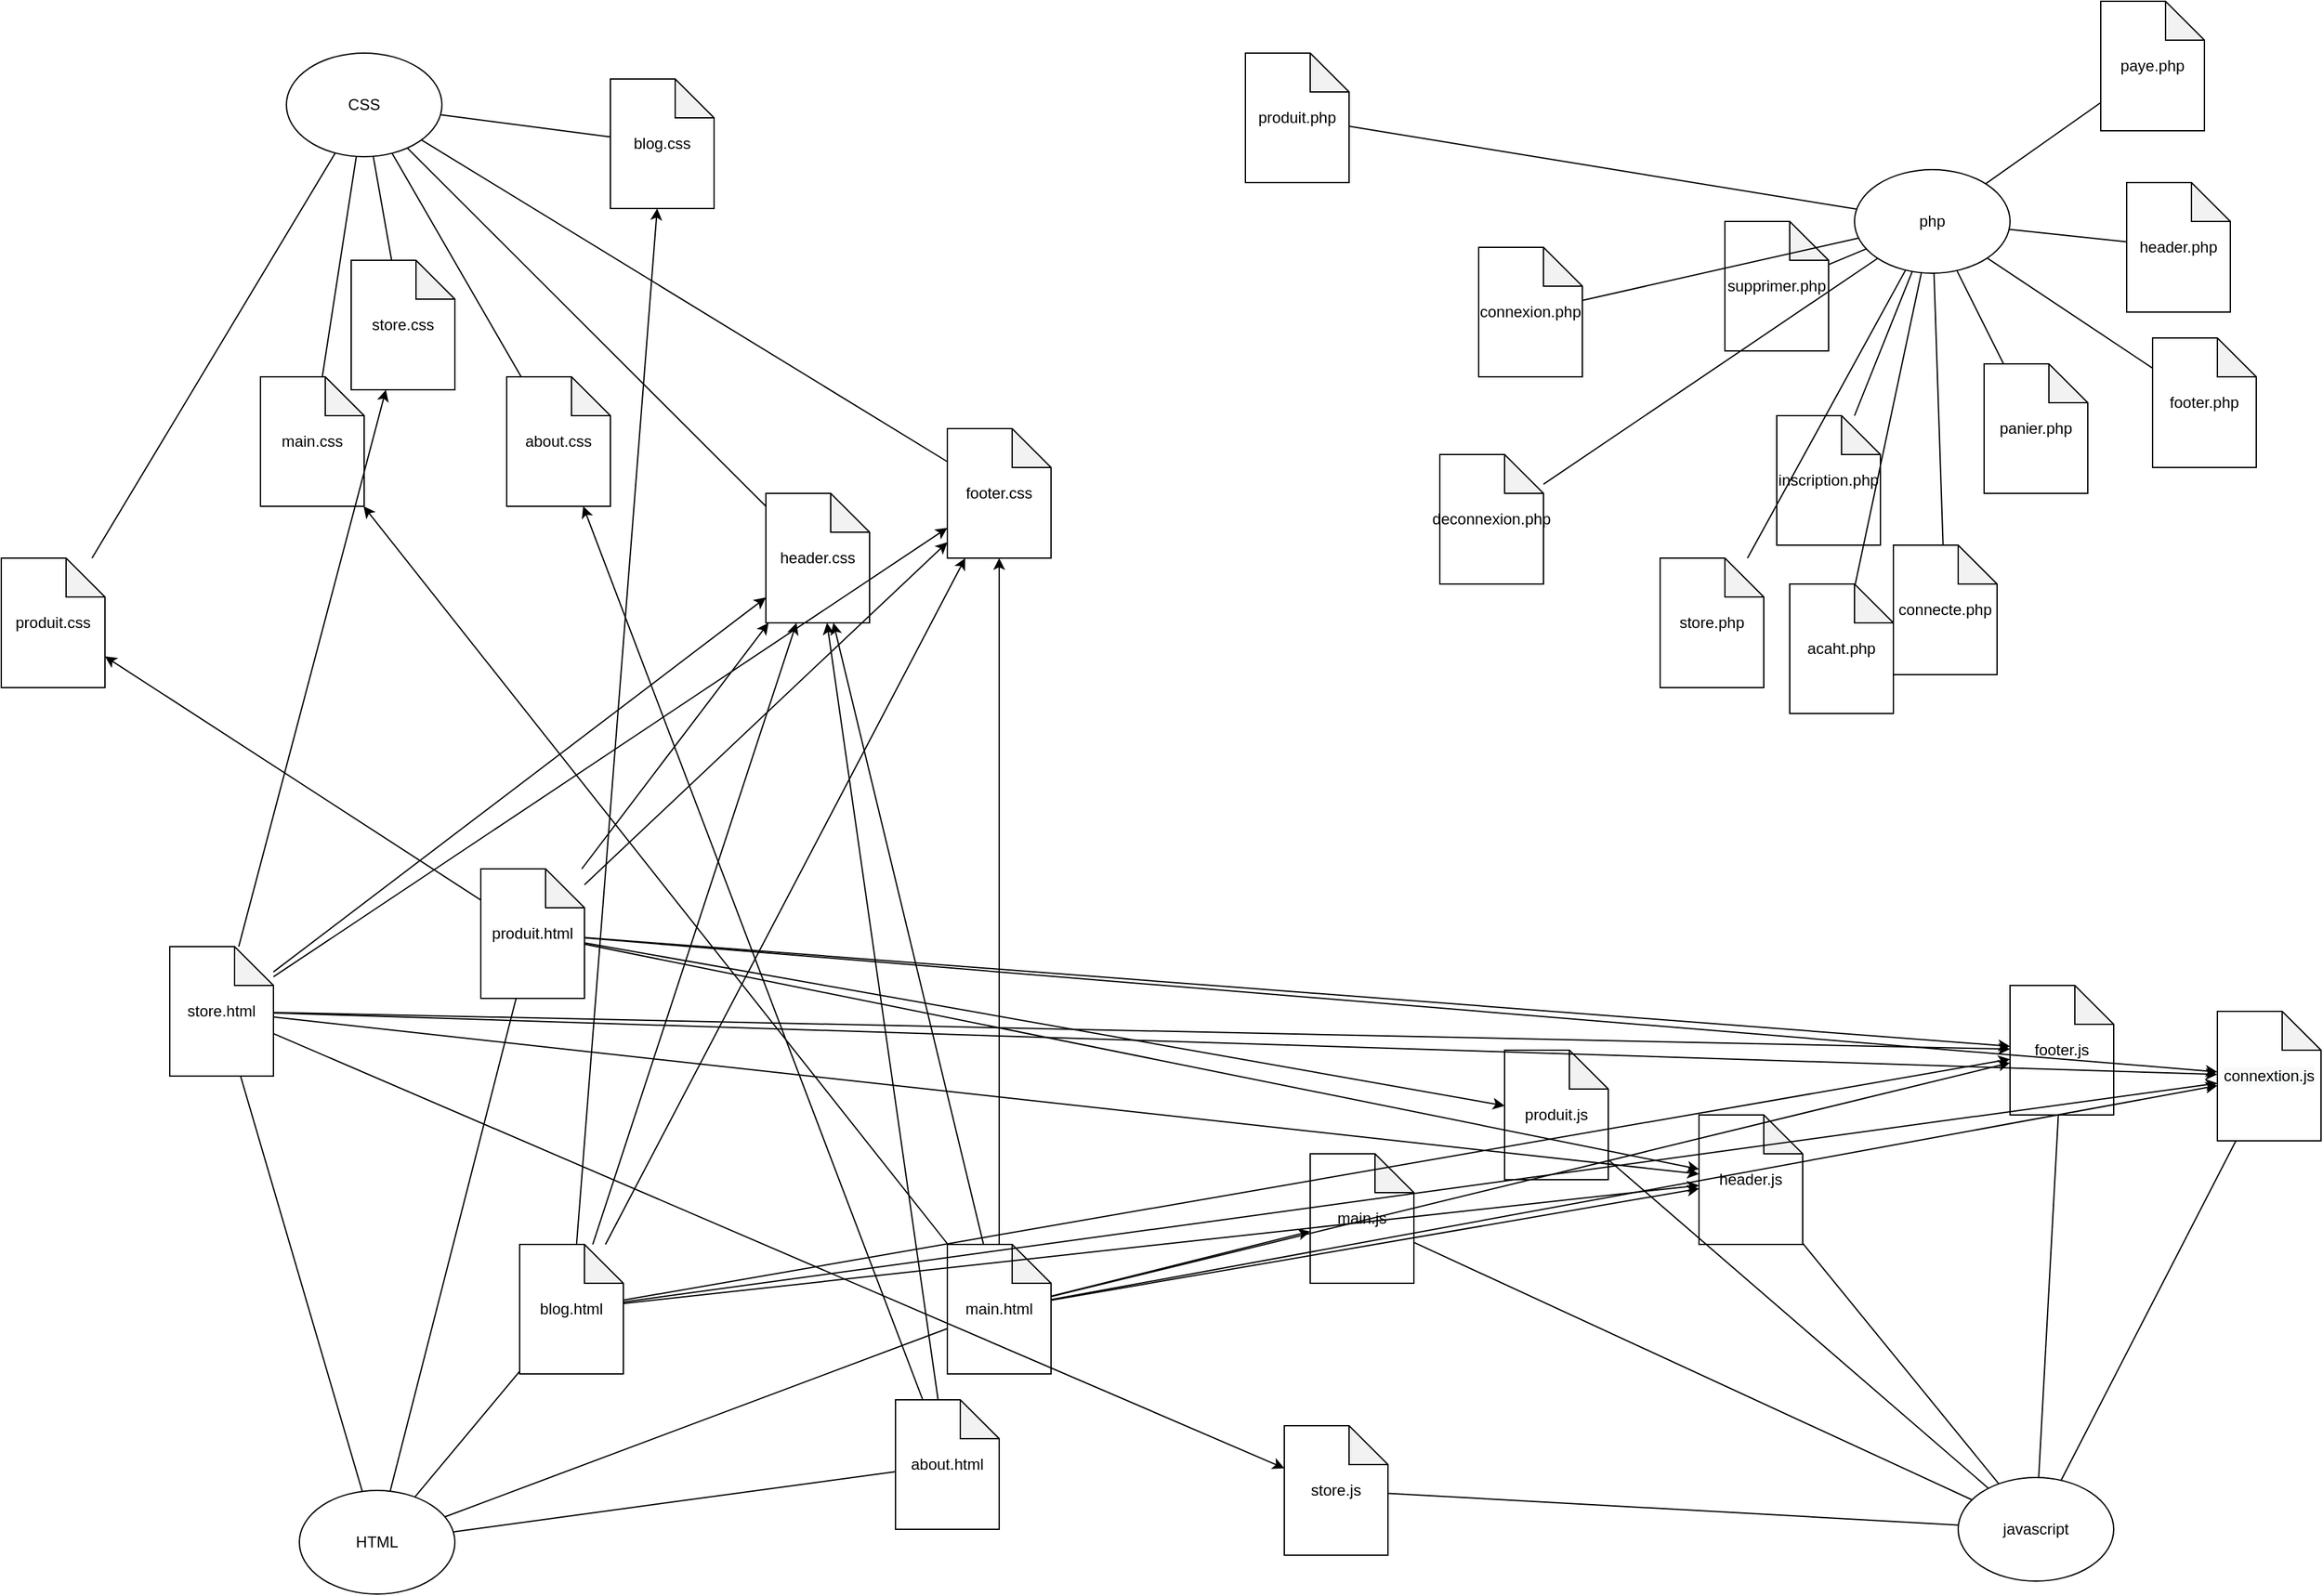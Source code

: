 <mxfile version="13.10.0" type="github">
  <diagram name="Page-1" id="8ce9d11a-91a2-4d17-14d8-a56ed91bf033">
    <mxGraphModel dx="4090" dy="2405" grid="1" gridSize="10" guides="1" tooltips="1" connect="1" arrows="1" fold="1" page="1" pageScale="1" pageWidth="1920" pageHeight="1200" background="#ffffff" math="0" shadow="0">
      <root>
        <mxCell id="0" />
        <mxCell id="1" parent="0" />
        <mxCell id="dPuqAsSQv-2_A22P20ct-1" value="HTML" style="ellipse;whiteSpace=wrap;html=1;" vertex="1" parent="1">
          <mxGeometry x="30" y="1130" width="120" height="80" as="geometry" />
        </mxCell>
        <mxCell id="dPuqAsSQv-2_A22P20ct-2" value="main.html" style="shape=note;whiteSpace=wrap;html=1;backgroundOutline=1;darkOpacity=0.05;" vertex="1" parent="1">
          <mxGeometry x="530" y="940" width="80" height="100" as="geometry" />
        </mxCell>
        <mxCell id="dPuqAsSQv-2_A22P20ct-3" value="store.html" style="shape=note;whiteSpace=wrap;html=1;backgroundOutline=1;darkOpacity=0.05;" vertex="1" parent="1">
          <mxGeometry x="-70" y="710" width="80" height="100" as="geometry" />
        </mxCell>
        <mxCell id="dPuqAsSQv-2_A22P20ct-4" value="produit.html" style="shape=note;whiteSpace=wrap;html=1;backgroundOutline=1;darkOpacity=0.05;" vertex="1" parent="1">
          <mxGeometry x="170" y="650" width="80" height="100" as="geometry" />
        </mxCell>
        <mxCell id="dPuqAsSQv-2_A22P20ct-5" value="blog.html" style="shape=note;whiteSpace=wrap;html=1;backgroundOutline=1;darkOpacity=0.05;" vertex="1" parent="1">
          <mxGeometry x="200" y="940" width="80" height="100" as="geometry" />
        </mxCell>
        <mxCell id="dPuqAsSQv-2_A22P20ct-6" value="about.html" style="shape=note;whiteSpace=wrap;html=1;backgroundOutline=1;darkOpacity=0.05;" vertex="1" parent="1">
          <mxGeometry x="490" y="1060" width="80" height="100" as="geometry" />
        </mxCell>
        <mxCell id="dPuqAsSQv-2_A22P20ct-7" value="CSS" style="ellipse;whiteSpace=wrap;html=1;" vertex="1" parent="1">
          <mxGeometry x="20" y="20" width="120" height="80" as="geometry" />
        </mxCell>
        <mxCell id="dPuqAsSQv-2_A22P20ct-8" value="main.css" style="shape=note;whiteSpace=wrap;html=1;backgroundOutline=1;darkOpacity=0.05;" vertex="1" parent="1">
          <mxGeometry y="270" width="80" height="100" as="geometry" />
        </mxCell>
        <mxCell id="dPuqAsSQv-2_A22P20ct-9" value="store.css" style="shape=note;whiteSpace=wrap;html=1;backgroundOutline=1;darkOpacity=0.05;" vertex="1" parent="1">
          <mxGeometry x="70" y="180" width="80" height="100" as="geometry" />
        </mxCell>
        <mxCell id="dPuqAsSQv-2_A22P20ct-10" value="produit.css" style="shape=note;whiteSpace=wrap;html=1;backgroundOutline=1;darkOpacity=0.05;" vertex="1" parent="1">
          <mxGeometry x="-200" y="410" width="80" height="100" as="geometry" />
        </mxCell>
        <mxCell id="dPuqAsSQv-2_A22P20ct-11" value="header.css" style="shape=note;whiteSpace=wrap;html=1;backgroundOutline=1;darkOpacity=0.05;" vertex="1" parent="1">
          <mxGeometry x="390" y="360" width="80" height="100" as="geometry" />
        </mxCell>
        <mxCell id="dPuqAsSQv-2_A22P20ct-12" value="footer.css" style="shape=note;whiteSpace=wrap;html=1;backgroundOutline=1;darkOpacity=0.05;" vertex="1" parent="1">
          <mxGeometry x="530" y="310" width="80" height="100" as="geometry" />
        </mxCell>
        <mxCell id="dPuqAsSQv-2_A22P20ct-13" value="blog.css" style="shape=note;whiteSpace=wrap;html=1;backgroundOutline=1;darkOpacity=0.05;" vertex="1" parent="1">
          <mxGeometry x="270" y="40" width="80" height="100" as="geometry" />
        </mxCell>
        <mxCell id="dPuqAsSQv-2_A22P20ct-15" value="about.css" style="shape=note;whiteSpace=wrap;html=1;backgroundOutline=1;darkOpacity=0.05;" vertex="1" parent="1">
          <mxGeometry x="190" y="270" width="80" height="100" as="geometry" />
        </mxCell>
        <mxCell id="dPuqAsSQv-2_A22P20ct-16" value="javascript" style="ellipse;whiteSpace=wrap;html=1;" vertex="1" parent="1">
          <mxGeometry x="1310" y="1120" width="120" height="80" as="geometry" />
        </mxCell>
        <mxCell id="dPuqAsSQv-2_A22P20ct-17" value="main.js" style="shape=note;whiteSpace=wrap;html=1;backgroundOutline=1;darkOpacity=0.05;" vertex="1" parent="1">
          <mxGeometry x="810" y="870" width="80" height="100" as="geometry" />
        </mxCell>
        <mxCell id="dPuqAsSQv-2_A22P20ct-18" value="store.js" style="shape=note;whiteSpace=wrap;html=1;backgroundOutline=1;darkOpacity=0.05;" vertex="1" parent="1">
          <mxGeometry x="790" y="1080" width="80" height="100" as="geometry" />
        </mxCell>
        <mxCell id="dPuqAsSQv-2_A22P20ct-19" value="produit.js" style="shape=note;whiteSpace=wrap;html=1;backgroundOutline=1;darkOpacity=0.05;" vertex="1" parent="1">
          <mxGeometry x="960" y="790" width="80" height="100" as="geometry" />
        </mxCell>
        <mxCell id="dPuqAsSQv-2_A22P20ct-20" value="header.js" style="shape=note;whiteSpace=wrap;html=1;backgroundOutline=1;darkOpacity=0.05;" vertex="1" parent="1">
          <mxGeometry x="1110" y="840" width="80" height="100" as="geometry" />
        </mxCell>
        <mxCell id="dPuqAsSQv-2_A22P20ct-21" value="footer.js" style="shape=note;whiteSpace=wrap;html=1;backgroundOutline=1;darkOpacity=0.05;" vertex="1" parent="1">
          <mxGeometry x="1350" y="740" width="80" height="100" as="geometry" />
        </mxCell>
        <mxCell id="dPuqAsSQv-2_A22P20ct-22" value="&#xa;&#xa;&lt;span style=&quot;color: rgb(0, 0, 0); font-family: helvetica; font-size: 12px; font-style: normal; font-weight: 400; letter-spacing: normal; text-align: center; text-indent: 0px; text-transform: none; word-spacing: 0px; background-color: rgb(248, 249, 250); display: inline; float: none;&quot;&gt;connextion.js&lt;/span&gt;&#xa;&#xa;" style="shape=note;whiteSpace=wrap;html=1;backgroundOutline=1;darkOpacity=0.05;" vertex="1" parent="1">
          <mxGeometry x="1510" y="760" width="80" height="100" as="geometry" />
        </mxCell>
        <mxCell id="dPuqAsSQv-2_A22P20ct-25" value="php" style="ellipse;whiteSpace=wrap;html=1;" vertex="1" parent="1">
          <mxGeometry x="1230" y="110" width="120" height="80" as="geometry" />
        </mxCell>
        <mxCell id="dPuqAsSQv-2_A22P20ct-26" value="produit.php" style="shape=note;whiteSpace=wrap;html=1;backgroundOutline=1;darkOpacity=0.05;" vertex="1" parent="1">
          <mxGeometry x="760" y="20" width="80" height="100" as="geometry" />
        </mxCell>
        <mxCell id="dPuqAsSQv-2_A22P20ct-27" value="store.php" style="shape=note;whiteSpace=wrap;html=1;backgroundOutline=1;darkOpacity=0.05;" vertex="1" parent="1">
          <mxGeometry x="1080" y="410" width="80" height="100" as="geometry" />
        </mxCell>
        <mxCell id="dPuqAsSQv-2_A22P20ct-28" value="header.php" style="shape=note;whiteSpace=wrap;html=1;backgroundOutline=1;darkOpacity=0.05;" vertex="1" parent="1">
          <mxGeometry x="1440" y="120" width="80" height="100" as="geometry" />
        </mxCell>
        <mxCell id="dPuqAsSQv-2_A22P20ct-29" value="footer.php" style="shape=note;whiteSpace=wrap;html=1;backgroundOutline=1;darkOpacity=0.05;" vertex="1" parent="1">
          <mxGeometry x="1460" y="240" width="80" height="100" as="geometry" />
        </mxCell>
        <mxCell id="dPuqAsSQv-2_A22P20ct-30" value="acaht.php" style="shape=note;whiteSpace=wrap;html=1;backgroundOutline=1;darkOpacity=0.05;" vertex="1" parent="1">
          <mxGeometry x="1180" y="430" width="80" height="100" as="geometry" />
        </mxCell>
        <mxCell id="dPuqAsSQv-2_A22P20ct-31" value="connecte.php" style="shape=note;whiteSpace=wrap;html=1;backgroundOutline=1;darkOpacity=0.05;" vertex="1" parent="1">
          <mxGeometry x="1260" y="400" width="80" height="100" as="geometry" />
        </mxCell>
        <mxCell id="dPuqAsSQv-2_A22P20ct-32" value="connexion.php" style="shape=note;whiteSpace=wrap;html=1;backgroundOutline=1;darkOpacity=0.05;" vertex="1" parent="1">
          <mxGeometry x="940" y="170" width="80" height="100" as="geometry" />
        </mxCell>
        <mxCell id="dPuqAsSQv-2_A22P20ct-33" value="deconnexion.php" style="shape=note;whiteSpace=wrap;html=1;backgroundOutline=1;darkOpacity=0.05;" vertex="1" parent="1">
          <mxGeometry x="910" y="330" width="80" height="100" as="geometry" />
        </mxCell>
        <mxCell id="dPuqAsSQv-2_A22P20ct-34" value="inscription.php" style="shape=note;whiteSpace=wrap;html=1;backgroundOutline=1;darkOpacity=0.05;" vertex="1" parent="1">
          <mxGeometry x="1170" y="300" width="80" height="100" as="geometry" />
        </mxCell>
        <mxCell id="dPuqAsSQv-2_A22P20ct-35" value="panier.php" style="shape=note;whiteSpace=wrap;html=1;backgroundOutline=1;darkOpacity=0.05;" vertex="1" parent="1">
          <mxGeometry x="1330" y="260" width="80" height="100" as="geometry" />
        </mxCell>
        <mxCell id="dPuqAsSQv-2_A22P20ct-36" value="paye.php" style="shape=note;whiteSpace=wrap;html=1;backgroundOutline=1;darkOpacity=0.05;" vertex="1" parent="1">
          <mxGeometry x="1420" y="-20" width="80" height="100" as="geometry" />
        </mxCell>
        <mxCell id="dPuqAsSQv-2_A22P20ct-37" value="supprimer.php" style="shape=note;whiteSpace=wrap;html=1;backgroundOutline=1;darkOpacity=0.05;" vertex="1" parent="1">
          <mxGeometry x="1130" y="150" width="80" height="100" as="geometry" />
        </mxCell>
        <mxCell id="dPuqAsSQv-2_A22P20ct-38" value="" style="endArrow=none;html=1;" edge="1" parent="1" source="dPuqAsSQv-2_A22P20ct-4" target="dPuqAsSQv-2_A22P20ct-1">
          <mxGeometry width="50" height="50" relative="1" as="geometry">
            <mxPoint x="-70" y="1180" as="sourcePoint" />
            <mxPoint x="-20" y="1130" as="targetPoint" />
          </mxGeometry>
        </mxCell>
        <mxCell id="dPuqAsSQv-2_A22P20ct-40" value="" style="endArrow=none;html=1;" edge="1" parent="1" source="dPuqAsSQv-2_A22P20ct-1" target="dPuqAsSQv-2_A22P20ct-2">
          <mxGeometry width="50" height="50" relative="1" as="geometry">
            <mxPoint x="800" y="680" as="sourcePoint" />
            <mxPoint x="850" y="630" as="targetPoint" />
          </mxGeometry>
        </mxCell>
        <mxCell id="dPuqAsSQv-2_A22P20ct-41" value="" style="endArrow=none;html=1;" edge="1" parent="1" source="dPuqAsSQv-2_A22P20ct-1" target="dPuqAsSQv-2_A22P20ct-3">
          <mxGeometry width="50" height="50" relative="1" as="geometry">
            <mxPoint x="800" y="680" as="sourcePoint" />
            <mxPoint x="850" y="630" as="targetPoint" />
          </mxGeometry>
        </mxCell>
        <mxCell id="dPuqAsSQv-2_A22P20ct-42" value="" style="endArrow=none;html=1;" edge="1" parent="1" source="dPuqAsSQv-2_A22P20ct-1" target="dPuqAsSQv-2_A22P20ct-5">
          <mxGeometry width="50" height="50" relative="1" as="geometry">
            <mxPoint x="800" y="680" as="sourcePoint" />
            <mxPoint x="850" y="630" as="targetPoint" />
          </mxGeometry>
        </mxCell>
        <mxCell id="dPuqAsSQv-2_A22P20ct-43" value="" style="endArrow=none;html=1;" edge="1" parent="1" source="dPuqAsSQv-2_A22P20ct-1" target="dPuqAsSQv-2_A22P20ct-6">
          <mxGeometry width="50" height="50" relative="1" as="geometry">
            <mxPoint x="800" y="680" as="sourcePoint" />
            <mxPoint x="850" y="630" as="targetPoint" />
          </mxGeometry>
        </mxCell>
        <mxCell id="dPuqAsSQv-2_A22P20ct-46" value="" style="endArrow=none;html=1;" edge="1" parent="1" source="dPuqAsSQv-2_A22P20ct-7" target="dPuqAsSQv-2_A22P20ct-8">
          <mxGeometry width="50" height="50" relative="1" as="geometry">
            <mxPoint x="800" y="360" as="sourcePoint" />
            <mxPoint x="850" y="310" as="targetPoint" />
          </mxGeometry>
        </mxCell>
        <mxCell id="dPuqAsSQv-2_A22P20ct-47" value="" style="endArrow=none;html=1;" edge="1" parent="1" source="dPuqAsSQv-2_A22P20ct-9" target="dPuqAsSQv-2_A22P20ct-7">
          <mxGeometry width="50" height="50" relative="1" as="geometry">
            <mxPoint x="800" y="360" as="sourcePoint" />
            <mxPoint x="850" y="310" as="targetPoint" />
          </mxGeometry>
        </mxCell>
        <mxCell id="dPuqAsSQv-2_A22P20ct-48" value="" style="endArrow=none;html=1;" edge="1" parent="1" source="dPuqAsSQv-2_A22P20ct-10" target="dPuqAsSQv-2_A22P20ct-7">
          <mxGeometry width="50" height="50" relative="1" as="geometry">
            <mxPoint x="800" y="360" as="sourcePoint" />
            <mxPoint x="850" y="310" as="targetPoint" />
          </mxGeometry>
        </mxCell>
        <mxCell id="dPuqAsSQv-2_A22P20ct-51" value="" style="endArrow=none;html=1;" edge="1" parent="1" source="dPuqAsSQv-2_A22P20ct-7" target="dPuqAsSQv-2_A22P20ct-11">
          <mxGeometry width="50" height="50" relative="1" as="geometry">
            <mxPoint x="800" y="360" as="sourcePoint" />
            <mxPoint x="850" y="310" as="targetPoint" />
            <Array as="points">
              <mxPoint x="180" y="160" />
              <mxPoint x="220" y="200" />
            </Array>
          </mxGeometry>
        </mxCell>
        <mxCell id="dPuqAsSQv-2_A22P20ct-52" value="" style="endArrow=none;html=1;" edge="1" parent="1" source="dPuqAsSQv-2_A22P20ct-15" target="dPuqAsSQv-2_A22P20ct-7">
          <mxGeometry width="50" height="50" relative="1" as="geometry">
            <mxPoint x="800" y="360" as="sourcePoint" />
            <mxPoint x="-10" y="70" as="targetPoint" />
          </mxGeometry>
        </mxCell>
        <mxCell id="dPuqAsSQv-2_A22P20ct-53" value="" style="endArrow=none;html=1;" edge="1" parent="1" source="dPuqAsSQv-2_A22P20ct-13" target="dPuqAsSQv-2_A22P20ct-7">
          <mxGeometry width="50" height="50" relative="1" as="geometry">
            <mxPoint x="800" y="360" as="sourcePoint" />
            <mxPoint x="850" y="310" as="targetPoint" />
          </mxGeometry>
        </mxCell>
        <mxCell id="dPuqAsSQv-2_A22P20ct-54" value="" style="endArrow=none;html=1;" edge="1" parent="1" source="dPuqAsSQv-2_A22P20ct-12" target="dPuqAsSQv-2_A22P20ct-7">
          <mxGeometry width="50" height="50" relative="1" as="geometry">
            <mxPoint x="800" y="360" as="sourcePoint" />
            <mxPoint x="850" y="310" as="targetPoint" />
          </mxGeometry>
        </mxCell>
        <mxCell id="dPuqAsSQv-2_A22P20ct-55" value="" style="endArrow=none;html=1;" edge="1" parent="1" source="dPuqAsSQv-2_A22P20ct-16" target="dPuqAsSQv-2_A22P20ct-18">
          <mxGeometry width="50" height="50" relative="1" as="geometry">
            <mxPoint x="800" y="640" as="sourcePoint" />
            <mxPoint x="850" y="590" as="targetPoint" />
          </mxGeometry>
        </mxCell>
        <mxCell id="dPuqAsSQv-2_A22P20ct-56" value="" style="endArrow=none;html=1;" edge="1" parent="1" source="dPuqAsSQv-2_A22P20ct-16" target="dPuqAsSQv-2_A22P20ct-17">
          <mxGeometry width="50" height="50" relative="1" as="geometry">
            <mxPoint x="800" y="640" as="sourcePoint" />
            <mxPoint x="850" y="590" as="targetPoint" />
          </mxGeometry>
        </mxCell>
        <mxCell id="dPuqAsSQv-2_A22P20ct-57" value="" style="endArrow=none;html=1;" edge="1" parent="1" source="dPuqAsSQv-2_A22P20ct-16" target="dPuqAsSQv-2_A22P20ct-19">
          <mxGeometry width="50" height="50" relative="1" as="geometry">
            <mxPoint x="800" y="640" as="sourcePoint" />
            <mxPoint x="850" y="590" as="targetPoint" />
          </mxGeometry>
        </mxCell>
        <mxCell id="dPuqAsSQv-2_A22P20ct-58" value="" style="endArrow=none;html=1;" edge="1" parent="1" source="dPuqAsSQv-2_A22P20ct-16" target="dPuqAsSQv-2_A22P20ct-20">
          <mxGeometry width="50" height="50" relative="1" as="geometry">
            <mxPoint x="800" y="870" as="sourcePoint" />
            <mxPoint x="850" y="820" as="targetPoint" />
          </mxGeometry>
        </mxCell>
        <mxCell id="dPuqAsSQv-2_A22P20ct-59" value="" style="endArrow=none;html=1;" edge="1" parent="1" source="dPuqAsSQv-2_A22P20ct-16" target="dPuqAsSQv-2_A22P20ct-21">
          <mxGeometry width="50" height="50" relative="1" as="geometry">
            <mxPoint x="800" y="870" as="sourcePoint" />
            <mxPoint x="850" y="820" as="targetPoint" />
          </mxGeometry>
        </mxCell>
        <mxCell id="dPuqAsSQv-2_A22P20ct-60" value="" style="endArrow=none;html=1;" edge="1" parent="1" source="dPuqAsSQv-2_A22P20ct-16" target="dPuqAsSQv-2_A22P20ct-22">
          <mxGeometry width="50" height="50" relative="1" as="geometry">
            <mxPoint x="800" y="870" as="sourcePoint" />
            <mxPoint x="850" y="820" as="targetPoint" />
          </mxGeometry>
        </mxCell>
        <mxCell id="dPuqAsSQv-2_A22P20ct-61" value="" style="endArrow=none;html=1;" edge="1" parent="1" source="dPuqAsSQv-2_A22P20ct-25" target="dPuqAsSQv-2_A22P20ct-26">
          <mxGeometry width="50" height="50" relative="1" as="geometry">
            <mxPoint x="800" y="550" as="sourcePoint" />
            <mxPoint x="850" y="500" as="targetPoint" />
          </mxGeometry>
        </mxCell>
        <mxCell id="dPuqAsSQv-2_A22P20ct-62" value="" style="endArrow=none;html=1;" edge="1" parent="1" source="dPuqAsSQv-2_A22P20ct-25" target="dPuqAsSQv-2_A22P20ct-28">
          <mxGeometry width="50" height="50" relative="1" as="geometry">
            <mxPoint x="800" y="550" as="sourcePoint" />
            <mxPoint x="990" y="390" as="targetPoint" />
          </mxGeometry>
        </mxCell>
        <mxCell id="dPuqAsSQv-2_A22P20ct-63" value="" style="endArrow=none;html=1;" edge="1" parent="1" source="dPuqAsSQv-2_A22P20ct-37" target="dPuqAsSQv-2_A22P20ct-25">
          <mxGeometry width="50" height="50" relative="1" as="geometry">
            <mxPoint x="800" y="550" as="sourcePoint" />
            <mxPoint x="850" y="500" as="targetPoint" />
          </mxGeometry>
        </mxCell>
        <mxCell id="dPuqAsSQv-2_A22P20ct-64" value="" style="endArrow=none;html=1;" edge="1" parent="1" source="dPuqAsSQv-2_A22P20ct-36" target="dPuqAsSQv-2_A22P20ct-25">
          <mxGeometry width="50" height="50" relative="1" as="geometry">
            <mxPoint x="800" y="550" as="sourcePoint" />
            <mxPoint x="850" y="500" as="targetPoint" />
          </mxGeometry>
        </mxCell>
        <mxCell id="dPuqAsSQv-2_A22P20ct-65" value="" style="endArrow=none;html=1;" edge="1" parent="1" source="dPuqAsSQv-2_A22P20ct-32" target="dPuqAsSQv-2_A22P20ct-25">
          <mxGeometry width="50" height="50" relative="1" as="geometry">
            <mxPoint x="800" y="550" as="sourcePoint" />
            <mxPoint x="850" y="500" as="targetPoint" />
          </mxGeometry>
        </mxCell>
        <mxCell id="dPuqAsSQv-2_A22P20ct-66" value="" style="endArrow=none;html=1;" edge="1" parent="1" source="dPuqAsSQv-2_A22P20ct-33" target="dPuqAsSQv-2_A22P20ct-25">
          <mxGeometry width="50" height="50" relative="1" as="geometry">
            <mxPoint x="810" y="470" as="sourcePoint" />
            <mxPoint x="850" y="500" as="targetPoint" />
          </mxGeometry>
        </mxCell>
        <mxCell id="dPuqAsSQv-2_A22P20ct-67" value="" style="endArrow=none;html=1;" edge="1" parent="1" source="dPuqAsSQv-2_A22P20ct-34" target="dPuqAsSQv-2_A22P20ct-25">
          <mxGeometry width="50" height="50" relative="1" as="geometry">
            <mxPoint x="800" y="550" as="sourcePoint" />
            <mxPoint x="850" y="500" as="targetPoint" />
          </mxGeometry>
        </mxCell>
        <mxCell id="dPuqAsSQv-2_A22P20ct-68" value="" style="endArrow=none;html=1;" edge="1" parent="1" source="dPuqAsSQv-2_A22P20ct-25" target="dPuqAsSQv-2_A22P20ct-27">
          <mxGeometry width="50" height="50" relative="1" as="geometry">
            <mxPoint x="800" y="550" as="sourcePoint" />
            <mxPoint x="850" y="500" as="targetPoint" />
          </mxGeometry>
        </mxCell>
        <mxCell id="dPuqAsSQv-2_A22P20ct-69" value="" style="endArrow=none;html=1;" edge="1" parent="1" source="dPuqAsSQv-2_A22P20ct-30" target="dPuqAsSQv-2_A22P20ct-25">
          <mxGeometry width="50" height="50" relative="1" as="geometry">
            <mxPoint x="800" y="550" as="sourcePoint" />
            <mxPoint x="850" y="500" as="targetPoint" />
          </mxGeometry>
        </mxCell>
        <mxCell id="dPuqAsSQv-2_A22P20ct-70" value="" style="endArrow=none;html=1;" edge="1" parent="1" source="dPuqAsSQv-2_A22P20ct-31" target="dPuqAsSQv-2_A22P20ct-25">
          <mxGeometry width="50" height="50" relative="1" as="geometry">
            <mxPoint x="800" y="550" as="sourcePoint" />
            <mxPoint x="850" y="500" as="targetPoint" />
          </mxGeometry>
        </mxCell>
        <mxCell id="dPuqAsSQv-2_A22P20ct-71" value="" style="endArrow=none;html=1;" edge="1" parent="1" source="dPuqAsSQv-2_A22P20ct-35" target="dPuqAsSQv-2_A22P20ct-25">
          <mxGeometry width="50" height="50" relative="1" as="geometry">
            <mxPoint x="800" y="550" as="sourcePoint" />
            <mxPoint x="850" y="500" as="targetPoint" />
          </mxGeometry>
        </mxCell>
        <mxCell id="dPuqAsSQv-2_A22P20ct-72" value="" style="endArrow=none;html=1;" edge="1" parent="1" source="dPuqAsSQv-2_A22P20ct-29" target="dPuqAsSQv-2_A22P20ct-25">
          <mxGeometry width="50" height="50" relative="1" as="geometry">
            <mxPoint x="800" y="550" as="sourcePoint" />
            <mxPoint x="850" y="500" as="targetPoint" />
          </mxGeometry>
        </mxCell>
        <mxCell id="dPuqAsSQv-2_A22P20ct-74" value="" style="endArrow=classic;html=1;" edge="1" parent="1" source="dPuqAsSQv-2_A22P20ct-2" target="dPuqAsSQv-2_A22P20ct-8">
          <mxGeometry width="50" height="50" relative="1" as="geometry">
            <mxPoint x="800" y="660" as="sourcePoint" />
            <mxPoint x="850" y="610" as="targetPoint" />
          </mxGeometry>
        </mxCell>
        <mxCell id="dPuqAsSQv-2_A22P20ct-75" value="" style="endArrow=classic;html=1;" edge="1" parent="1" source="dPuqAsSQv-2_A22P20ct-2" target="dPuqAsSQv-2_A22P20ct-11">
          <mxGeometry width="50" height="50" relative="1" as="geometry">
            <mxPoint x="800" y="660" as="sourcePoint" />
            <mxPoint x="850" y="610" as="targetPoint" />
          </mxGeometry>
        </mxCell>
        <mxCell id="dPuqAsSQv-2_A22P20ct-76" value="" style="endArrow=classic;html=1;" edge="1" parent="1" source="dPuqAsSQv-2_A22P20ct-2" target="dPuqAsSQv-2_A22P20ct-12">
          <mxGeometry width="50" height="50" relative="1" as="geometry">
            <mxPoint x="800" y="660" as="sourcePoint" />
            <mxPoint x="850" y="610" as="targetPoint" />
          </mxGeometry>
        </mxCell>
        <mxCell id="dPuqAsSQv-2_A22P20ct-77" value="" style="endArrow=classic;html=1;" edge="1" parent="1" source="dPuqAsSQv-2_A22P20ct-2" target="dPuqAsSQv-2_A22P20ct-17">
          <mxGeometry width="50" height="50" relative="1" as="geometry">
            <mxPoint x="800" y="660" as="sourcePoint" />
            <mxPoint x="850" y="610" as="targetPoint" />
          </mxGeometry>
        </mxCell>
        <mxCell id="dPuqAsSQv-2_A22P20ct-78" value="" style="endArrow=classic;html=1;" edge="1" parent="1" source="dPuqAsSQv-2_A22P20ct-2" target="dPuqAsSQv-2_A22P20ct-20">
          <mxGeometry width="50" height="50" relative="1" as="geometry">
            <mxPoint x="800" y="660" as="sourcePoint" />
            <mxPoint x="850" y="610" as="targetPoint" />
          </mxGeometry>
        </mxCell>
        <mxCell id="dPuqAsSQv-2_A22P20ct-79" value="" style="endArrow=classic;html=1;" edge="1" parent="1" source="dPuqAsSQv-2_A22P20ct-2" target="dPuqAsSQv-2_A22P20ct-21">
          <mxGeometry width="50" height="50" relative="1" as="geometry">
            <mxPoint x="800" y="660" as="sourcePoint" />
            <mxPoint x="850" y="610" as="targetPoint" />
          </mxGeometry>
        </mxCell>
        <mxCell id="dPuqAsSQv-2_A22P20ct-80" value="" style="endArrow=classic;html=1;" edge="1" parent="1" source="dPuqAsSQv-2_A22P20ct-2" target="dPuqAsSQv-2_A22P20ct-22">
          <mxGeometry width="50" height="50" relative="1" as="geometry">
            <mxPoint x="800" y="660" as="sourcePoint" />
            <mxPoint x="850" y="610" as="targetPoint" />
          </mxGeometry>
        </mxCell>
        <mxCell id="dPuqAsSQv-2_A22P20ct-81" value="" style="endArrow=classic;html=1;" edge="1" parent="1" source="dPuqAsSQv-2_A22P20ct-4" target="dPuqAsSQv-2_A22P20ct-11">
          <mxGeometry width="50" height="50" relative="1" as="geometry">
            <mxPoint x="800" y="660" as="sourcePoint" />
            <mxPoint x="850" y="610" as="targetPoint" />
          </mxGeometry>
        </mxCell>
        <mxCell id="dPuqAsSQv-2_A22P20ct-82" value="" style="endArrow=classic;html=1;" edge="1" parent="1" source="dPuqAsSQv-2_A22P20ct-4" target="dPuqAsSQv-2_A22P20ct-12">
          <mxGeometry width="50" height="50" relative="1" as="geometry">
            <mxPoint x="800" y="660" as="sourcePoint" />
            <mxPoint x="850" y="610" as="targetPoint" />
          </mxGeometry>
        </mxCell>
        <mxCell id="dPuqAsSQv-2_A22P20ct-83" value="" style="endArrow=classic;html=1;" edge="1" parent="1" source="dPuqAsSQv-2_A22P20ct-4" target="dPuqAsSQv-2_A22P20ct-10">
          <mxGeometry width="50" height="50" relative="1" as="geometry">
            <mxPoint x="800" y="660" as="sourcePoint" />
            <mxPoint y="480" as="targetPoint" />
          </mxGeometry>
        </mxCell>
        <mxCell id="dPuqAsSQv-2_A22P20ct-84" value="" style="endArrow=classic;html=1;" edge="1" parent="1" source="dPuqAsSQv-2_A22P20ct-4" target="dPuqAsSQv-2_A22P20ct-19">
          <mxGeometry width="50" height="50" relative="1" as="geometry">
            <mxPoint x="800" y="660" as="sourcePoint" />
            <mxPoint x="850" y="610" as="targetPoint" />
          </mxGeometry>
        </mxCell>
        <mxCell id="dPuqAsSQv-2_A22P20ct-85" value="" style="endArrow=classic;html=1;" edge="1" parent="1" source="dPuqAsSQv-2_A22P20ct-4" target="dPuqAsSQv-2_A22P20ct-20">
          <mxGeometry width="50" height="50" relative="1" as="geometry">
            <mxPoint x="800" y="660" as="sourcePoint" />
            <mxPoint x="850" y="610" as="targetPoint" />
          </mxGeometry>
        </mxCell>
        <mxCell id="dPuqAsSQv-2_A22P20ct-86" value="" style="endArrow=classic;html=1;" edge="1" parent="1" source="dPuqAsSQv-2_A22P20ct-4" target="dPuqAsSQv-2_A22P20ct-21">
          <mxGeometry width="50" height="50" relative="1" as="geometry">
            <mxPoint x="800" y="660" as="sourcePoint" />
            <mxPoint x="850" y="610" as="targetPoint" />
          </mxGeometry>
        </mxCell>
        <mxCell id="dPuqAsSQv-2_A22P20ct-87" value="" style="endArrow=classic;html=1;" edge="1" parent="1" source="dPuqAsSQv-2_A22P20ct-4" target="dPuqAsSQv-2_A22P20ct-22">
          <mxGeometry width="50" height="50" relative="1" as="geometry">
            <mxPoint x="800" y="660" as="sourcePoint" />
            <mxPoint x="850" y="610" as="targetPoint" />
          </mxGeometry>
        </mxCell>
        <mxCell id="dPuqAsSQv-2_A22P20ct-88" value="" style="endArrow=classic;html=1;" edge="1" parent="1" source="dPuqAsSQv-2_A22P20ct-3" target="dPuqAsSQv-2_A22P20ct-9">
          <mxGeometry width="50" height="50" relative="1" as="geometry">
            <mxPoint x="800" y="660" as="sourcePoint" />
            <mxPoint x="850" y="610" as="targetPoint" />
          </mxGeometry>
        </mxCell>
        <mxCell id="dPuqAsSQv-2_A22P20ct-89" value="" style="endArrow=classic;html=1;" edge="1" parent="1" source="dPuqAsSQv-2_A22P20ct-3" target="dPuqAsSQv-2_A22P20ct-11">
          <mxGeometry width="50" height="50" relative="1" as="geometry">
            <mxPoint x="800" y="660" as="sourcePoint" />
            <mxPoint x="850" y="610" as="targetPoint" />
          </mxGeometry>
        </mxCell>
        <mxCell id="dPuqAsSQv-2_A22P20ct-90" value="" style="endArrow=classic;html=1;" edge="1" parent="1" source="dPuqAsSQv-2_A22P20ct-3" target="dPuqAsSQv-2_A22P20ct-12">
          <mxGeometry width="50" height="50" relative="1" as="geometry">
            <mxPoint x="800" y="660" as="sourcePoint" />
            <mxPoint x="850" y="610" as="targetPoint" />
          </mxGeometry>
        </mxCell>
        <mxCell id="dPuqAsSQv-2_A22P20ct-91" value="" style="endArrow=classic;html=1;" edge="1" parent="1" source="dPuqAsSQv-2_A22P20ct-3" target="dPuqAsSQv-2_A22P20ct-18">
          <mxGeometry width="50" height="50" relative="1" as="geometry">
            <mxPoint x="800" y="660" as="sourcePoint" />
            <mxPoint x="850" y="610" as="targetPoint" />
          </mxGeometry>
        </mxCell>
        <mxCell id="dPuqAsSQv-2_A22P20ct-92" value="" style="endArrow=classic;html=1;" edge="1" parent="1" source="dPuqAsSQv-2_A22P20ct-3" target="dPuqAsSQv-2_A22P20ct-20">
          <mxGeometry width="50" height="50" relative="1" as="geometry">
            <mxPoint x="800" y="660" as="sourcePoint" />
            <mxPoint x="850" y="610" as="targetPoint" />
          </mxGeometry>
        </mxCell>
        <mxCell id="dPuqAsSQv-2_A22P20ct-93" value="" style="endArrow=classic;html=1;" edge="1" parent="1" source="dPuqAsSQv-2_A22P20ct-3" target="dPuqAsSQv-2_A22P20ct-21">
          <mxGeometry width="50" height="50" relative="1" as="geometry">
            <mxPoint x="800" y="660" as="sourcePoint" />
            <mxPoint x="850" y="610" as="targetPoint" />
          </mxGeometry>
        </mxCell>
        <mxCell id="dPuqAsSQv-2_A22P20ct-94" value="" style="endArrow=classic;html=1;" edge="1" parent="1" source="dPuqAsSQv-2_A22P20ct-3" target="dPuqAsSQv-2_A22P20ct-22">
          <mxGeometry width="50" height="50" relative="1" as="geometry">
            <mxPoint x="800" y="660" as="sourcePoint" />
            <mxPoint x="850" y="610" as="targetPoint" />
          </mxGeometry>
        </mxCell>
        <mxCell id="dPuqAsSQv-2_A22P20ct-95" value="" style="endArrow=classic;html=1;" edge="1" parent="1" source="dPuqAsSQv-2_A22P20ct-5" target="dPuqAsSQv-2_A22P20ct-13">
          <mxGeometry width="50" height="50" relative="1" as="geometry">
            <mxPoint x="800" y="700" as="sourcePoint" />
            <mxPoint x="850" y="650" as="targetPoint" />
          </mxGeometry>
        </mxCell>
        <mxCell id="dPuqAsSQv-2_A22P20ct-96" value="" style="endArrow=classic;html=1;" edge="1" parent="1" source="dPuqAsSQv-2_A22P20ct-5" target="dPuqAsSQv-2_A22P20ct-11">
          <mxGeometry width="50" height="50" relative="1" as="geometry">
            <mxPoint x="800" y="700" as="sourcePoint" />
            <mxPoint x="850" y="650" as="targetPoint" />
          </mxGeometry>
        </mxCell>
        <mxCell id="dPuqAsSQv-2_A22P20ct-98" value="" style="endArrow=classic;html=1;" edge="1" parent="1" source="dPuqAsSQv-2_A22P20ct-5" target="dPuqAsSQv-2_A22P20ct-12">
          <mxGeometry width="50" height="50" relative="1" as="geometry">
            <mxPoint x="800" y="700" as="sourcePoint" />
            <mxPoint x="850" y="650" as="targetPoint" />
          </mxGeometry>
        </mxCell>
        <mxCell id="dPuqAsSQv-2_A22P20ct-99" value="" style="endArrow=classic;html=1;" edge="1" parent="1" source="dPuqAsSQv-2_A22P20ct-5" target="dPuqAsSQv-2_A22P20ct-21">
          <mxGeometry width="50" height="50" relative="1" as="geometry">
            <mxPoint x="800" y="700" as="sourcePoint" />
            <mxPoint x="850" y="650" as="targetPoint" />
          </mxGeometry>
        </mxCell>
        <mxCell id="dPuqAsSQv-2_A22P20ct-100" value="" style="endArrow=classic;html=1;" edge="1" parent="1" source="dPuqAsSQv-2_A22P20ct-5" target="dPuqAsSQv-2_A22P20ct-20">
          <mxGeometry width="50" height="50" relative="1" as="geometry">
            <mxPoint x="800" y="700" as="sourcePoint" />
            <mxPoint x="850" y="650" as="targetPoint" />
          </mxGeometry>
        </mxCell>
        <mxCell id="dPuqAsSQv-2_A22P20ct-101" value="" style="endArrow=classic;html=1;" edge="1" parent="1" source="dPuqAsSQv-2_A22P20ct-5" target="dPuqAsSQv-2_A22P20ct-22">
          <mxGeometry width="50" height="50" relative="1" as="geometry">
            <mxPoint x="800" y="700" as="sourcePoint" />
            <mxPoint x="850" y="650" as="targetPoint" />
          </mxGeometry>
        </mxCell>
        <mxCell id="dPuqAsSQv-2_A22P20ct-102" value="" style="endArrow=classic;html=1;" edge="1" parent="1" source="dPuqAsSQv-2_A22P20ct-6" target="dPuqAsSQv-2_A22P20ct-15">
          <mxGeometry width="50" height="50" relative="1" as="geometry">
            <mxPoint x="800" y="700" as="sourcePoint" />
            <mxPoint x="850" y="650" as="targetPoint" />
          </mxGeometry>
        </mxCell>
        <mxCell id="dPuqAsSQv-2_A22P20ct-103" value="" style="endArrow=classic;html=1;" edge="1" parent="1" source="dPuqAsSQv-2_A22P20ct-6" target="dPuqAsSQv-2_A22P20ct-11">
          <mxGeometry width="50" height="50" relative="1" as="geometry">
            <mxPoint x="800" y="730" as="sourcePoint" />
            <mxPoint x="850" y="680" as="targetPoint" />
          </mxGeometry>
        </mxCell>
      </root>
    </mxGraphModel>
  </diagram>
</mxfile>

